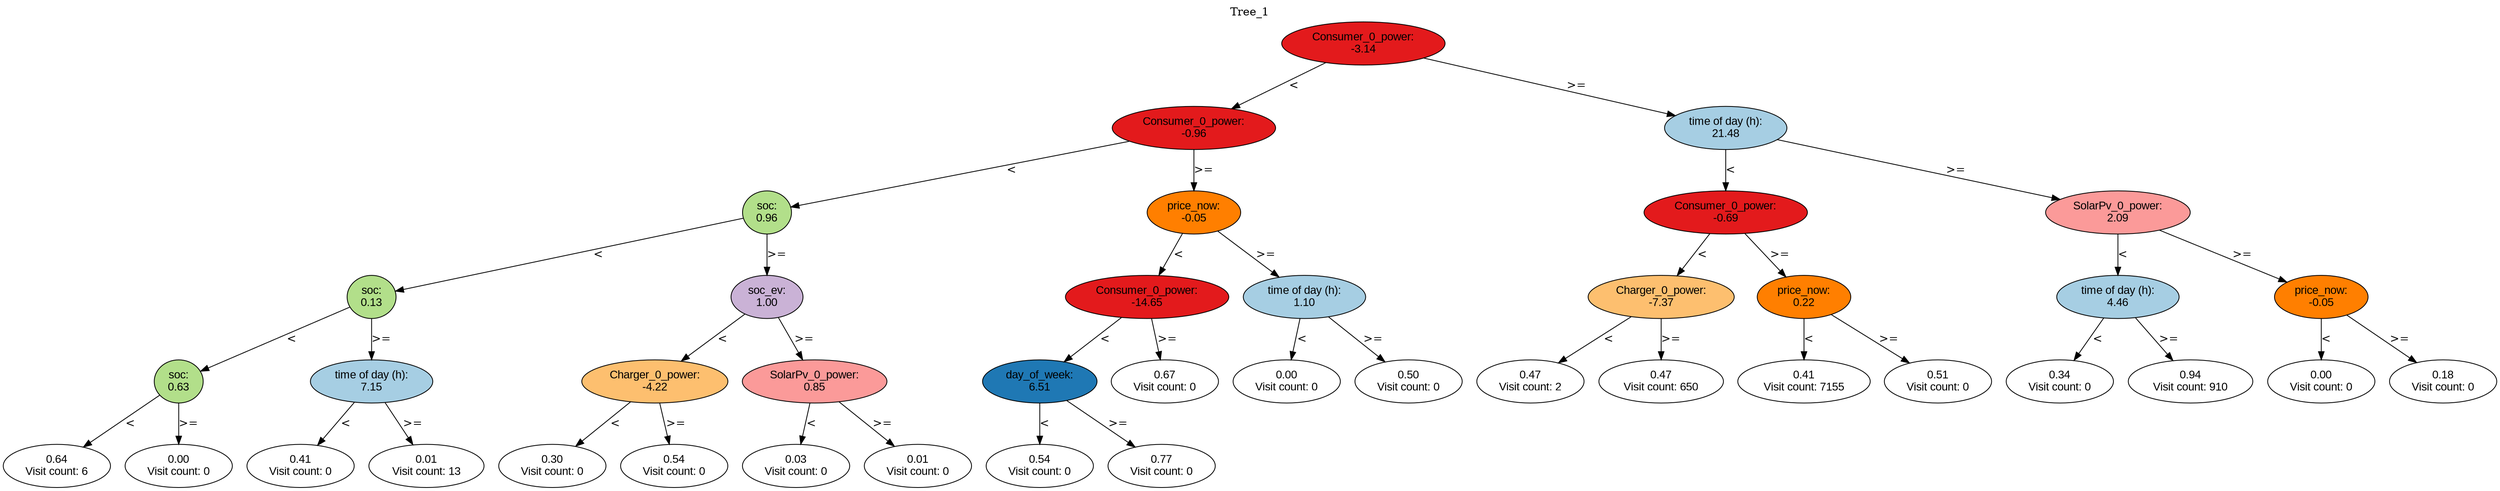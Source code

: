 digraph BST {
    node [fontname="Arial" style=filled colorscheme=paired12];
    0 [ label = "Consumer_0_power:
-3.14" fillcolor=6];
    1 [ label = "Consumer_0_power:
-0.96" fillcolor=6];
    2 [ label = "soc:
0.96" fillcolor=3];
    3 [ label = "soc:
0.13" fillcolor=3];
    4 [ label = "soc:
0.63" fillcolor=3];
    5 [ label = "0.64
Visit count: 6" fillcolor=white];
    6 [ label = "0.00
Visit count: 0" fillcolor=white];
    7 [ label = "time of day (h):
7.15" fillcolor=1];
    8 [ label = "0.41
Visit count: 0" fillcolor=white];
    9 [ label = "0.01
Visit count: 13" fillcolor=white];
    10 [ label = "soc_ev:
1.00" fillcolor=9];
    11 [ label = "Charger_0_power:
-4.22" fillcolor=7];
    12 [ label = "0.30
Visit count: 0" fillcolor=white];
    13 [ label = "0.54
Visit count: 0" fillcolor=white];
    14 [ label = "SolarPv_0_power:
0.85" fillcolor=5];
    15 [ label = "0.03
Visit count: 0" fillcolor=white];
    16 [ label = "0.01
Visit count: 0" fillcolor=white];
    17 [ label = "price_now:
-0.05" fillcolor=8];
    18 [ label = "Consumer_0_power:
-14.65" fillcolor=6];
    19 [ label = "day_of_week:
6.51" fillcolor=2];
    20 [ label = "0.54
Visit count: 0" fillcolor=white];
    21 [ label = "0.77
Visit count: 0" fillcolor=white];
    22 [ label = "0.67
Visit count: 0" fillcolor=white];
    23 [ label = "time of day (h):
1.10" fillcolor=1];
    24 [ label = "0.00
Visit count: 0" fillcolor=white];
    25 [ label = "0.50
Visit count: 0" fillcolor=white];
    26 [ label = "time of day (h):
21.48" fillcolor=1];
    27 [ label = "Consumer_0_power:
-0.69" fillcolor=6];
    28 [ label = "Charger_0_power:
-7.37" fillcolor=7];
    29 [ label = "0.47
Visit count: 2" fillcolor=white];
    30 [ label = "0.47
Visit count: 650" fillcolor=white];
    31 [ label = "price_now:
0.22" fillcolor=8];
    32 [ label = "0.41
Visit count: 7155" fillcolor=white];
    33 [ label = "0.51
Visit count: 0" fillcolor=white];
    34 [ label = "SolarPv_0_power:
2.09" fillcolor=5];
    35 [ label = "time of day (h):
4.46" fillcolor=1];
    36 [ label = "0.34
Visit count: 0" fillcolor=white];
    37 [ label = "0.94
Visit count: 910" fillcolor=white];
    38 [ label = "price_now:
-0.05" fillcolor=8];
    39 [ label = "0.00
Visit count: 0" fillcolor=white];
    40 [ label = "0.18
Visit count: 0" fillcolor=white];

    0  -> 1[ label = "<"];
    0  -> 26[ label = ">="];
    1  -> 2[ label = "<"];
    1  -> 17[ label = ">="];
    2  -> 3[ label = "<"];
    2  -> 10[ label = ">="];
    3  -> 4[ label = "<"];
    3  -> 7[ label = ">="];
    4  -> 5[ label = "<"];
    4  -> 6[ label = ">="];
    7  -> 8[ label = "<"];
    7  -> 9[ label = ">="];
    10  -> 11[ label = "<"];
    10  -> 14[ label = ">="];
    11  -> 12[ label = "<"];
    11  -> 13[ label = ">="];
    14  -> 15[ label = "<"];
    14  -> 16[ label = ">="];
    17  -> 18[ label = "<"];
    17  -> 23[ label = ">="];
    18  -> 19[ label = "<"];
    18  -> 22[ label = ">="];
    19  -> 20[ label = "<"];
    19  -> 21[ label = ">="];
    23  -> 24[ label = "<"];
    23  -> 25[ label = ">="];
    26  -> 27[ label = "<"];
    26  -> 34[ label = ">="];
    27  -> 28[ label = "<"];
    27  -> 31[ label = ">="];
    28  -> 29[ label = "<"];
    28  -> 30[ label = ">="];
    31  -> 32[ label = "<"];
    31  -> 33[ label = ">="];
    34  -> 35[ label = "<"];
    34  -> 38[ label = ">="];
    35  -> 36[ label = "<"];
    35  -> 37[ label = ">="];
    38  -> 39[ label = "<"];
    38  -> 40[ label = ">="];

    labelloc="t";
    label="Tree_1";
}